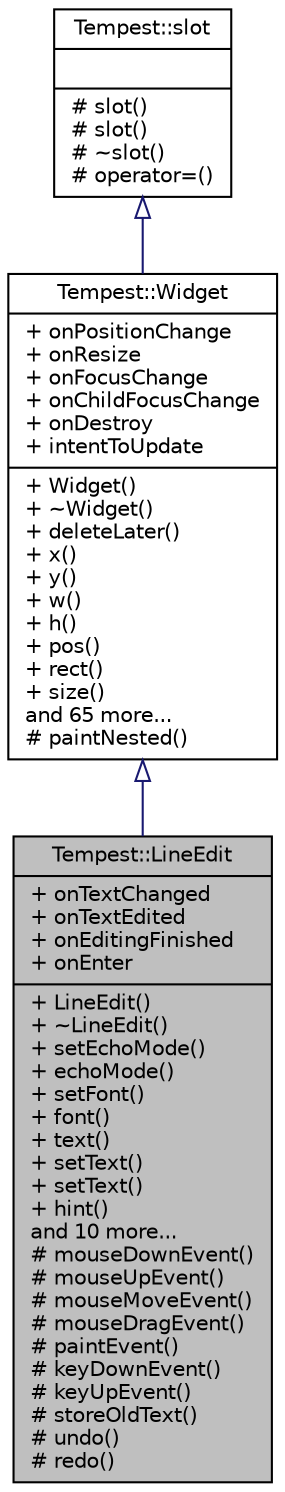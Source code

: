 digraph "Tempest::LineEdit"
{
  edge [fontname="Helvetica",fontsize="10",labelfontname="Helvetica",labelfontsize="10"];
  node [fontname="Helvetica",fontsize="10",shape=record];
  Node0 [label="{Tempest::LineEdit\n|+ onTextChanged\l+ onTextEdited\l+ onEditingFinished\l+ onEnter\l|+ LineEdit()\l+ ~LineEdit()\l+ setEchoMode()\l+ echoMode()\l+ setFont()\l+ font()\l+ text()\l+ setText()\l+ setText()\l+ hint()\land 10 more...\l# mouseDownEvent()\l# mouseUpEvent()\l# mouseMoveEvent()\l# mouseDragEvent()\l# paintEvent()\l# keyDownEvent()\l# keyUpEvent()\l# storeOldText()\l# undo()\l# redo()\l}",height=0.2,width=0.4,color="black", fillcolor="grey75", style="filled", fontcolor="black"];
  Node1 -> Node0 [dir="back",color="midnightblue",fontsize="10",style="solid",arrowtail="onormal",fontname="Helvetica"];
  Node1 [label="{Tempest::Widget\n|+ onPositionChange\l+ onResize\l+ onFocusChange\l+ onChildFocusChange\l+ onDestroy\l+ intentToUpdate\l|+ Widget()\l+ ~Widget()\l+ deleteLater()\l+ x()\l+ y()\l+ w()\l+ h()\l+ pos()\l+ rect()\l+ size()\land 65 more...\l# paintNested()\l}",height=0.2,width=0.4,color="black", fillcolor="white", style="filled",URL="$class_tempest_1_1_widget.html"];
  Node2 -> Node1 [dir="back",color="midnightblue",fontsize="10",style="solid",arrowtail="onormal",fontname="Helvetica"];
  Node2 [label="{Tempest::slot\n||# slot()\l# slot()\l# ~slot()\l# operator=()\l}",height=0.2,width=0.4,color="black", fillcolor="white", style="filled",URL="$class_tempest_1_1slot.html"];
}
